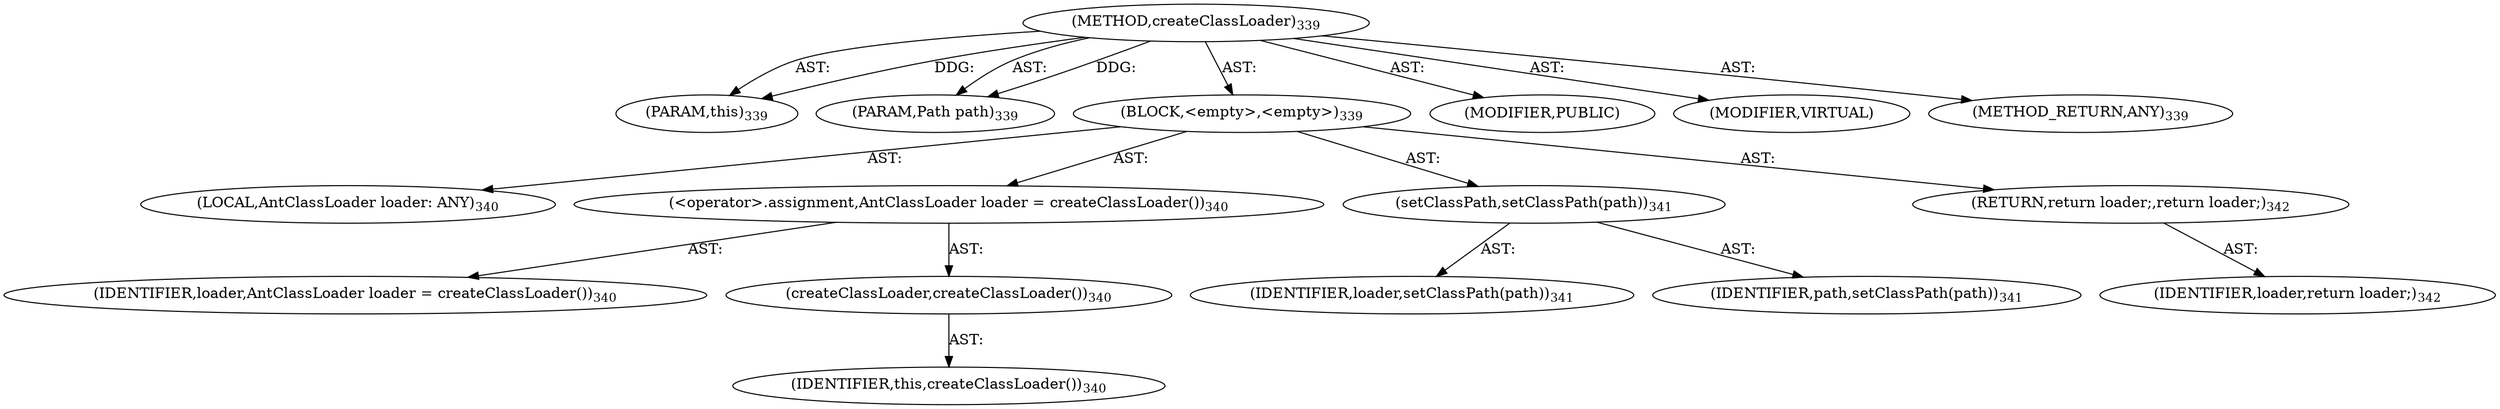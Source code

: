 digraph "createClassLoader" {  
"111669149704" [label = <(METHOD,createClassLoader)<SUB>339</SUB>> ]
"115964116996" [label = <(PARAM,this)<SUB>339</SUB>> ]
"115964117066" [label = <(PARAM,Path path)<SUB>339</SUB>> ]
"25769803788" [label = <(BLOCK,&lt;empty&gt;,&lt;empty&gt;)<SUB>339</SUB>> ]
"94489280514" [label = <(LOCAL,AntClassLoader loader: ANY)<SUB>340</SUB>> ]
"30064771161" [label = <(&lt;operator&gt;.assignment,AntClassLoader loader = createClassLoader())<SUB>340</SUB>> ]
"68719476883" [label = <(IDENTIFIER,loader,AntClassLoader loader = createClassLoader())<SUB>340</SUB>> ]
"30064771162" [label = <(createClassLoader,createClassLoader())<SUB>340</SUB>> ]
"68719476744" [label = <(IDENTIFIER,this,createClassLoader())<SUB>340</SUB>> ]
"30064771163" [label = <(setClassPath,setClassPath(path))<SUB>341</SUB>> ]
"68719476884" [label = <(IDENTIFIER,loader,setClassPath(path))<SUB>341</SUB>> ]
"68719476885" [label = <(IDENTIFIER,path,setClassPath(path))<SUB>341</SUB>> ]
"146028888067" [label = <(RETURN,return loader;,return loader;)<SUB>342</SUB>> ]
"68719476886" [label = <(IDENTIFIER,loader,return loader;)<SUB>342</SUB>> ]
"133143986239" [label = <(MODIFIER,PUBLIC)> ]
"133143986240" [label = <(MODIFIER,VIRTUAL)> ]
"128849018888" [label = <(METHOD_RETURN,ANY)<SUB>339</SUB>> ]
  "111669149704" -> "115964116996"  [ label = "AST: "] 
  "111669149704" -> "115964117066"  [ label = "AST: "] 
  "111669149704" -> "25769803788"  [ label = "AST: "] 
  "111669149704" -> "133143986239"  [ label = "AST: "] 
  "111669149704" -> "133143986240"  [ label = "AST: "] 
  "111669149704" -> "128849018888"  [ label = "AST: "] 
  "25769803788" -> "94489280514"  [ label = "AST: "] 
  "25769803788" -> "30064771161"  [ label = "AST: "] 
  "25769803788" -> "30064771163"  [ label = "AST: "] 
  "25769803788" -> "146028888067"  [ label = "AST: "] 
  "30064771161" -> "68719476883"  [ label = "AST: "] 
  "30064771161" -> "30064771162"  [ label = "AST: "] 
  "30064771162" -> "68719476744"  [ label = "AST: "] 
  "30064771163" -> "68719476884"  [ label = "AST: "] 
  "30064771163" -> "68719476885"  [ label = "AST: "] 
  "146028888067" -> "68719476886"  [ label = "AST: "] 
  "111669149704" -> "115964116996"  [ label = "DDG: "] 
  "111669149704" -> "115964117066"  [ label = "DDG: "] 
}
